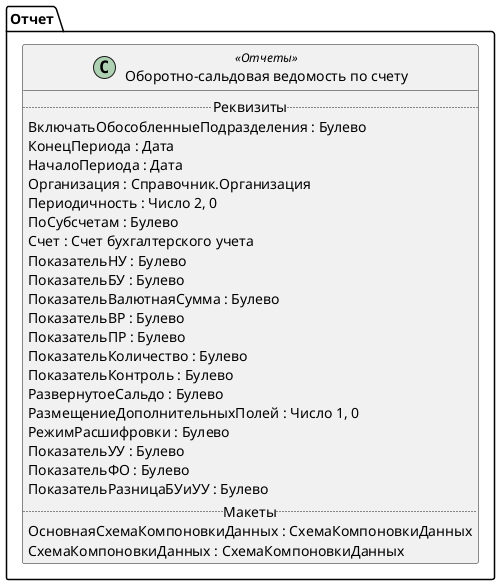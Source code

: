 ﻿@startuml ОборотноСальдоваяВедомостьПоСчету
'!include templates.wsd
'..\include templates.wsd
class Отчет.ОборотноСальдоваяВедомостьПоСчету as "Оборотно-сальдовая ведомость по счету" <<Отчеты>>
{
..Реквизиты..
ВключатьОбособленныеПодразделения : Булево
КонецПериода : Дата
НачалоПериода : Дата
Организация : Справочник.Организация
Периодичность : Число 2, 0
ПоСубсчетам : Булево
Счет : Счет бухгалтерского учета
ПоказательНУ : Булево
ПоказательБУ : Булево
ПоказательВалютнаяСумма : Булево
ПоказательВР : Булево
ПоказательПР : Булево
ПоказательКоличество : Булево
ПоказательКонтроль : Булево
РазвернутоеСальдо : Булево
РазмещениеДополнительныхПолей : Число 1, 0
РежимРасшифровки : Булево
ПоказательУУ : Булево
ПоказательФО : Булево
ПоказательРазницаБУиУУ : Булево
..Макеты..
ОсновнаяСхемаКомпоновкиДанных : СхемаКомпоновкиДанных
СхемаКомпоновкиДанных : СхемаКомпоновкиДанных
}
@enduml
